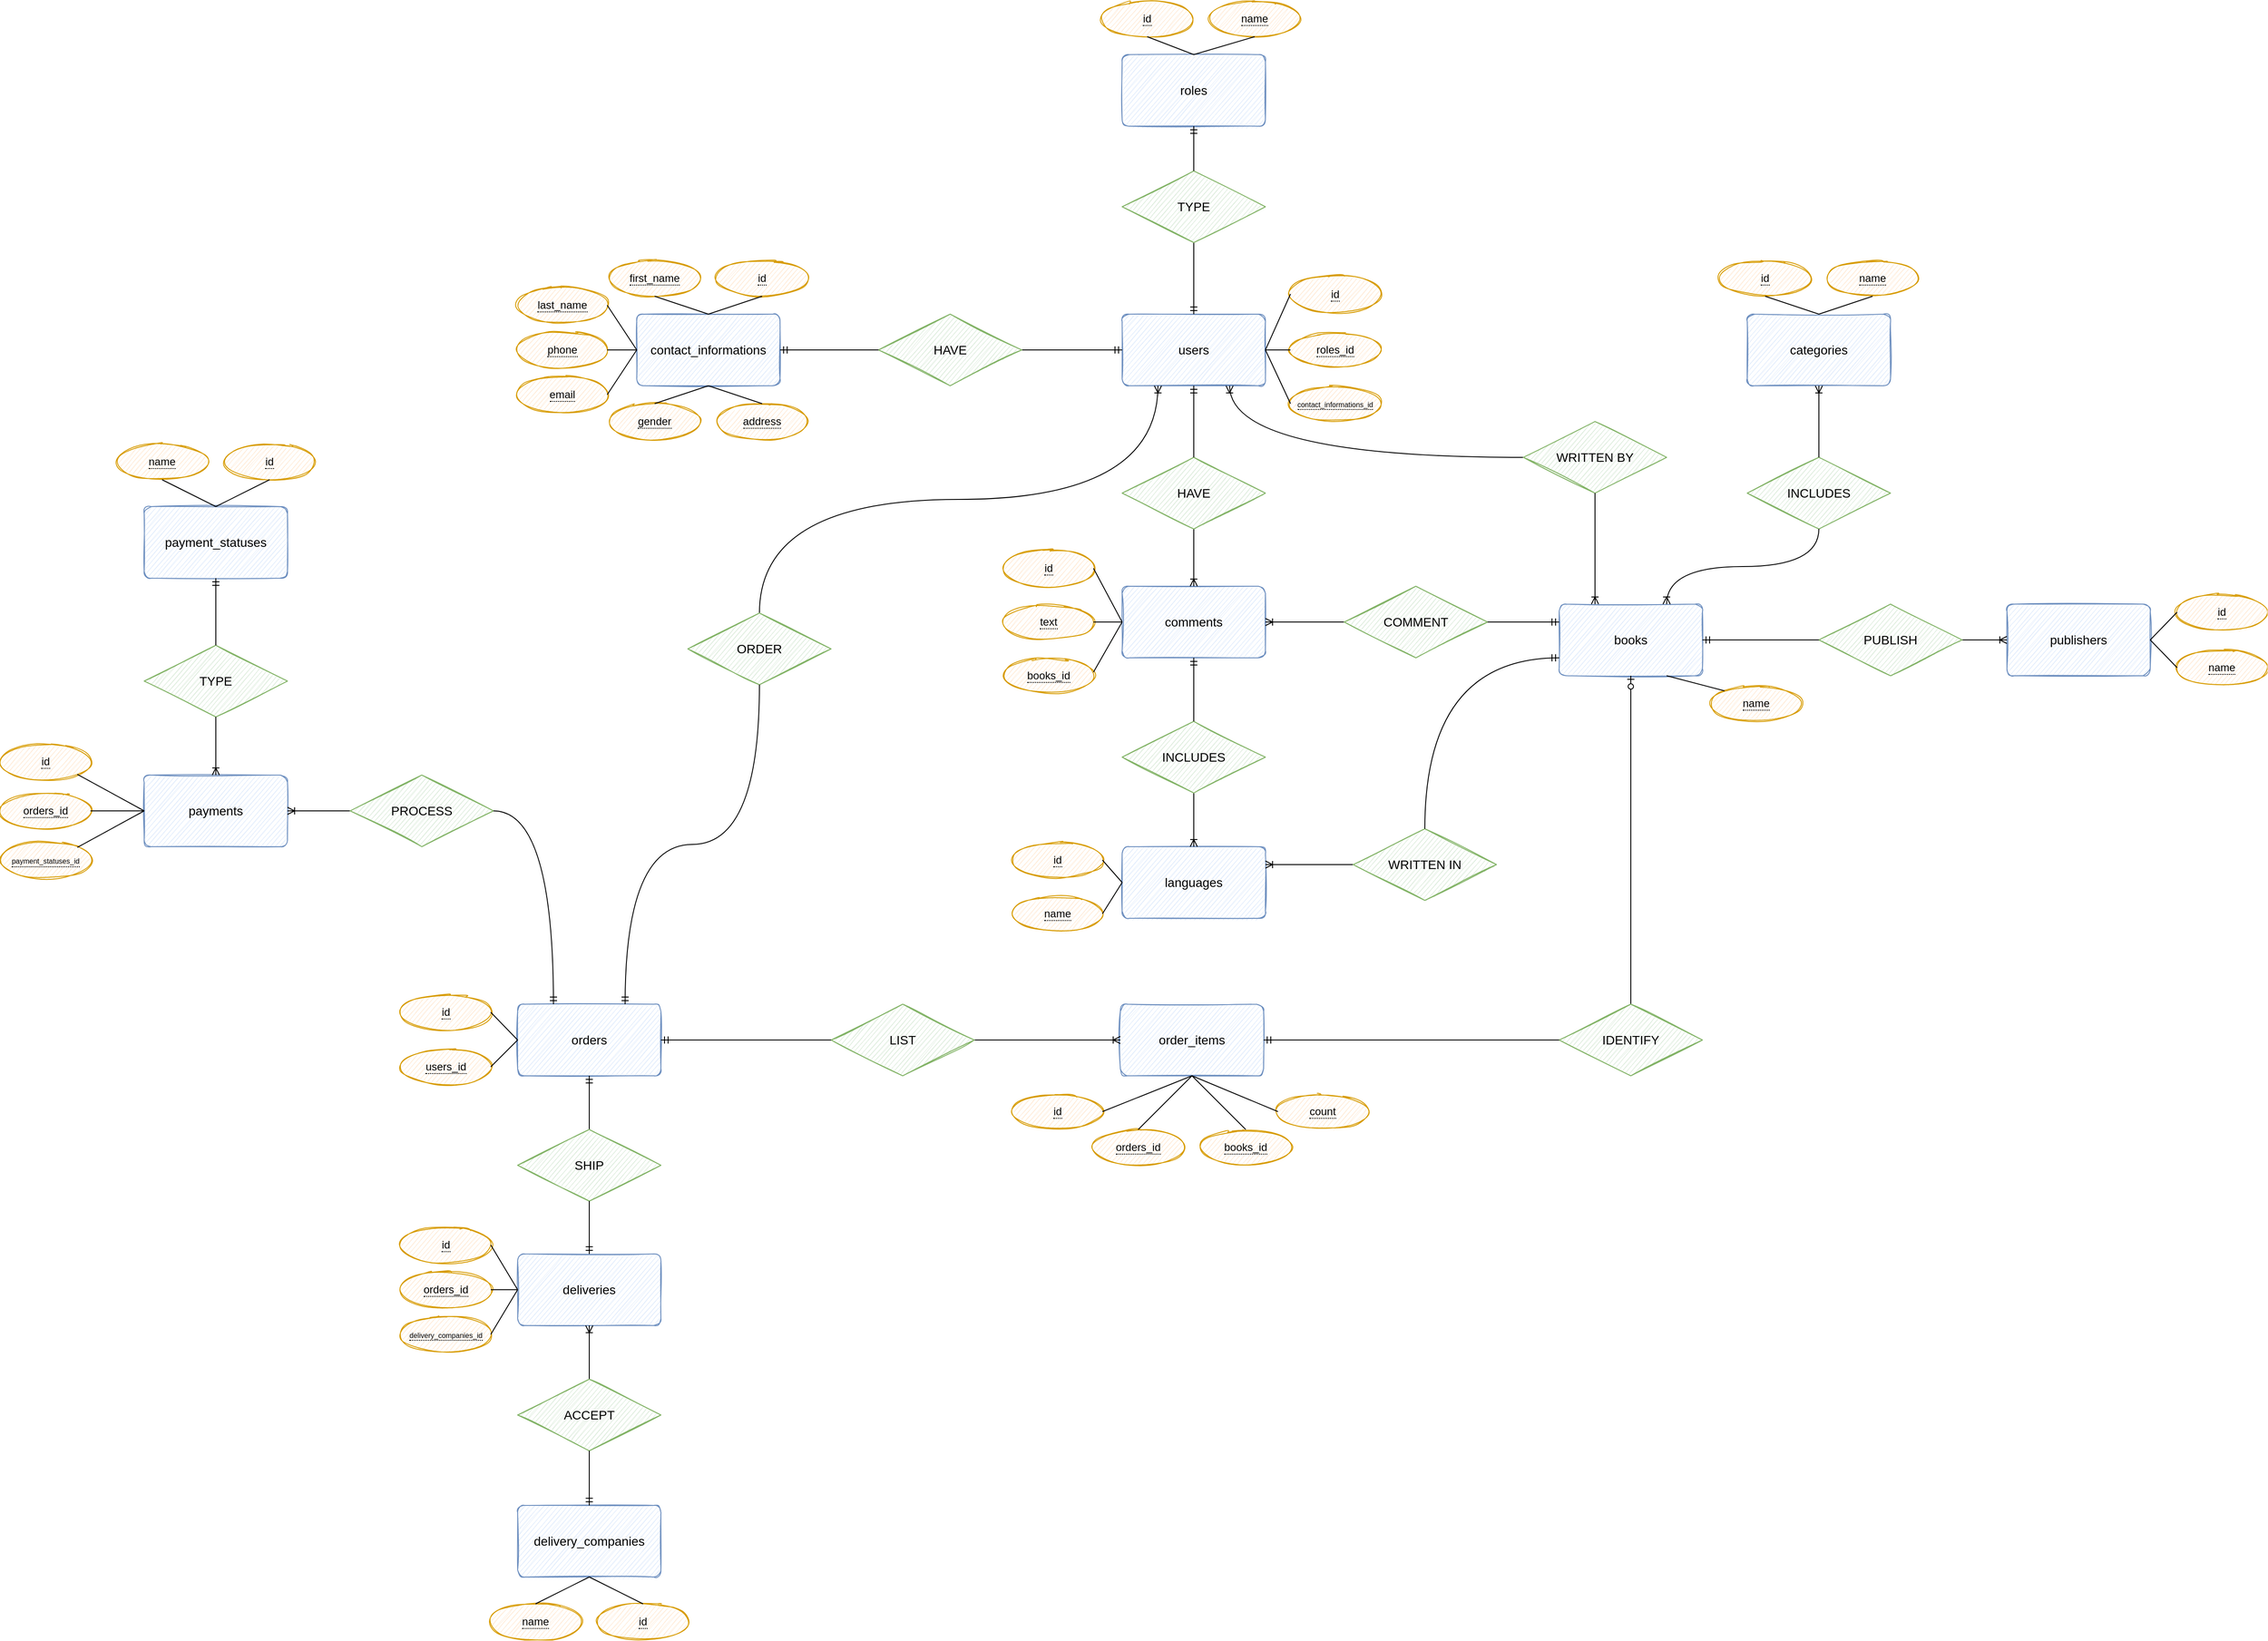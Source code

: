 <mxfile version="17.5.0" type="device"><diagram id="bBqZ3pUlMdL2OpI5hd4L" name="Page-1"><mxGraphModel dx="2635" dy="528" grid="1" gridSize="10" guides="1" tooltips="1" connect="1" arrows="1" fold="1" page="1" pageScale="1" pageWidth="827" pageHeight="1169" math="0" shadow="0"><root><mxCell id="0"/><mxCell id="1" parent="0"/><mxCell id="sUEI2f6HGkdDwbfu18mY-4" value="&lt;font style=&quot;font-size: 14px&quot;&gt;users&lt;/font&gt;" style="rounded=1;arcSize=10;whiteSpace=wrap;html=1;align=center;sketch=1;fillColor=#dae8fc;strokeColor=#6c8ebf;" parent="1" vertex="1"><mxGeometry x="-88" y="400" width="160" height="80" as="geometry"/></mxCell><mxCell id="TfmLOHEWO6T6JClGq0vU-1" value="&lt;font style=&quot;font-size: 14px&quot;&gt;contact_informations&lt;/font&gt;" style="rounded=1;arcSize=10;whiteSpace=wrap;html=1;align=center;sketch=1;fillColor=#dae8fc;strokeColor=#6c8ebf;" parent="1" vertex="1"><mxGeometry x="-630" y="400" width="160" height="80" as="geometry"/></mxCell><mxCell id="TfmLOHEWO6T6JClGq0vU-2" value="" style="edgeStyle=orthogonalEdgeStyle;fontSize=12;html=1;endArrow=ERmandOne;startArrow=none;rounded=0;exitX=1;exitY=0.5;exitDx=0;exitDy=0;entryX=0;entryY=0.5;entryDx=0;entryDy=0;curved=1;" parent="1" source="TfmLOHEWO6T6JClGq0vU-134" target="sUEI2f6HGkdDwbfu18mY-4" edge="1"><mxGeometry width="100" height="100" relative="1" as="geometry"><mxPoint x="120" y="540" as="sourcePoint"/><mxPoint x="220" y="440" as="targetPoint"/></mxGeometry></mxCell><mxCell id="TfmLOHEWO6T6JClGq0vU-3" value="&lt;font style=&quot;font-size: 14px&quot;&gt;roles&lt;/font&gt;" style="rounded=1;arcSize=10;whiteSpace=wrap;html=1;align=center;sketch=1;fillColor=#dae8fc;strokeColor=#6c8ebf;" parent="1" vertex="1"><mxGeometry x="-88" y="110" width="160" height="80" as="geometry"/></mxCell><mxCell id="TfmLOHEWO6T6JClGq0vU-4" value="" style="fontSize=12;html=1;endArrow=ERmandOne;startArrow=none;rounded=0;exitX=0.5;exitY=1;exitDx=0;exitDy=0;entryX=0.5;entryY=0;entryDx=0;entryDy=0;edgeStyle=orthogonalEdgeStyle;curved=1;" parent="1" source="TfmLOHEWO6T6JClGq0vU-136" target="sUEI2f6HGkdDwbfu18mY-4" edge="1"><mxGeometry width="100" height="100" relative="1" as="geometry"><mxPoint x="110" y="570" as="sourcePoint"/><mxPoint x="260" y="630" as="targetPoint"/></mxGeometry></mxCell><mxCell id="TfmLOHEWO6T6JClGq0vU-7" value="&lt;font style=&quot;font-size: 14px&quot;&gt;books&lt;/font&gt;" style="rounded=1;arcSize=10;whiteSpace=wrap;html=1;align=center;sketch=1;fillColor=#dae8fc;strokeColor=#6c8ebf;" parent="1" vertex="1"><mxGeometry x="400" y="724" width="160" height="80" as="geometry"/></mxCell><mxCell id="TfmLOHEWO6T6JClGq0vU-8" value="&lt;font style=&quot;font-size: 14px&quot;&gt;publishers&lt;/font&gt;" style="rounded=1;arcSize=10;whiteSpace=wrap;html=1;align=center;sketch=1;fillColor=#dae8fc;strokeColor=#6c8ebf;" parent="1" vertex="1"><mxGeometry x="900" y="724" width="160" height="80" as="geometry"/></mxCell><mxCell id="TfmLOHEWO6T6JClGq0vU-11" value="&lt;font style=&quot;font-size: 14px&quot;&gt;languages&lt;/font&gt;" style="rounded=1;arcSize=10;whiteSpace=wrap;html=1;align=center;sketch=1;fillColor=#dae8fc;strokeColor=#6c8ebf;" parent="1" vertex="1"><mxGeometry x="-88" y="995" width="160" height="80" as="geometry"/></mxCell><mxCell id="TfmLOHEWO6T6JClGq0vU-13" value="&lt;font style=&quot;font-size: 14px&quot;&gt;comments&lt;/font&gt;" style="rounded=1;arcSize=10;whiteSpace=wrap;html=1;align=center;sketch=1;fillColor=#dae8fc;strokeColor=#6c8ebf;" parent="1" vertex="1"><mxGeometry x="-88" y="704" width="160" height="80" as="geometry"/></mxCell><mxCell id="TfmLOHEWO6T6JClGq0vU-15" value="&lt;font style=&quot;font-size: 14px&quot;&gt;categories&lt;/font&gt;" style="rounded=1;arcSize=10;whiteSpace=wrap;html=1;align=center;sketch=1;fillColor=#dae8fc;strokeColor=#6c8ebf;" parent="1" vertex="1"><mxGeometry x="610" y="400" width="160" height="80" as="geometry"/></mxCell><mxCell id="TfmLOHEWO6T6JClGq0vU-17" value="&lt;font style=&quot;font-size: 14px&quot;&gt;orders&lt;/font&gt;" style="rounded=1;arcSize=10;whiteSpace=wrap;html=1;align=center;sketch=1;fillColor=#dae8fc;strokeColor=#6c8ebf;" parent="1" vertex="1"><mxGeometry x="-763" y="1171" width="160" height="80" as="geometry"/></mxCell><mxCell id="TfmLOHEWO6T6JClGq0vU-18" value="&lt;font style=&quot;font-size: 14px&quot;&gt;payments&lt;/font&gt;" style="rounded=1;arcSize=10;whiteSpace=wrap;html=1;align=center;sketch=1;fillColor=#dae8fc;strokeColor=#6c8ebf;" parent="1" vertex="1"><mxGeometry x="-1180" y="915" width="160" height="80" as="geometry"/></mxCell><mxCell id="TfmLOHEWO6T6JClGq0vU-19" value="&lt;font style=&quot;font-size: 14px&quot;&gt;deliveries&lt;/font&gt;" style="rounded=1;arcSize=10;whiteSpace=wrap;html=1;align=center;sketch=1;fillColor=#dae8fc;strokeColor=#6c8ebf;" parent="1" vertex="1"><mxGeometry x="-763" y="1450" width="160" height="80" as="geometry"/></mxCell><mxCell id="TfmLOHEWO6T6JClGq0vU-20" value="&lt;span style=&quot;font-size: 14px&quot;&gt;delivery_companies&lt;/span&gt;" style="rounded=1;arcSize=10;whiteSpace=wrap;html=1;align=center;sketch=1;fillColor=#dae8fc;strokeColor=#6c8ebf;" parent="1" vertex="1"><mxGeometry x="-763" y="1731" width="160" height="80" as="geometry"/></mxCell><mxCell id="TfmLOHEWO6T6JClGq0vU-21" value="" style="edgeStyle=orthogonalEdgeStyle;fontSize=12;html=1;endArrow=ERoneToMany;startArrow=none;rounded=0;curved=1;exitX=0;exitY=0.5;exitDx=0;exitDy=0;entryX=1;entryY=0.5;entryDx=0;entryDy=0;" parent="1" source="sUEI2f6HGkdDwbfu18mY-6" target="TfmLOHEWO6T6JClGq0vU-18" edge="1"><mxGeometry width="100" height="100" relative="1" as="geometry"><mxPoint x="-990" y="960" as="sourcePoint"/><mxPoint x="-940" y="745" as="targetPoint"/></mxGeometry></mxCell><mxCell id="TfmLOHEWO6T6JClGq0vU-23" value="" style="edgeStyle=orthogonalEdgeStyle;fontSize=12;html=1;endArrow=ERoneToMany;startArrow=none;rounded=0;entryX=1;entryY=0.5;entryDx=0;entryDy=0;curved=1;exitX=0;exitY=0.5;exitDx=0;exitDy=0;" parent="1" source="TfmLOHEWO6T6JClGq0vU-121" target="TfmLOHEWO6T6JClGq0vU-13" edge="1"><mxGeometry width="100" height="100" relative="1" as="geometry"><mxPoint x="510" y="860" as="sourcePoint"/><mxPoint x="650" y="820" as="targetPoint"/></mxGeometry></mxCell><mxCell id="TfmLOHEWO6T6JClGq0vU-24" value="&lt;font style=&quot;font-size: 14px&quot;&gt;order_items&lt;/font&gt;" style="rounded=1;arcSize=10;whiteSpace=wrap;html=1;align=center;sketch=1;fillColor=#dae8fc;strokeColor=#6c8ebf;" parent="1" vertex="1"><mxGeometry x="-90" y="1171" width="160" height="80" as="geometry"/></mxCell><mxCell id="TfmLOHEWO6T6JClGq0vU-25" value="" style="edgeStyle=orthogonalEdgeStyle;fontSize=12;html=1;endArrow=ERoneToMany;startArrow=none;rounded=0;entryX=0;entryY=0.5;entryDx=0;entryDy=0;curved=1;exitX=1;exitY=0.5;exitDx=0;exitDy=0;" parent="1" source="TfmLOHEWO6T6JClGq0vU-113" target="TfmLOHEWO6T6JClGq0vU-24" edge="1"><mxGeometry width="100" height="100" relative="1" as="geometry"><mxPoint x="-300" y="820" as="sourcePoint"/><mxPoint x="-120" y="1160" as="targetPoint"/></mxGeometry></mxCell><mxCell id="TfmLOHEWO6T6JClGq0vU-26" value="&lt;span style=&quot;border-bottom: 1px dotted&quot;&gt;id&lt;/span&gt;" style="ellipse;whiteSpace=wrap;html=1;align=center;sketch=1;fillColor=#ffe6cc;strokeColor=#d79b00;" parent="1" vertex="1"><mxGeometry x="-210" y="1271" width="100" height="40" as="geometry"/></mxCell><mxCell id="TfmLOHEWO6T6JClGq0vU-27" value="&lt;span style=&quot;border-bottom: 1px dotted&quot;&gt;books_id&lt;/span&gt;" style="ellipse;whiteSpace=wrap;html=1;align=center;sketch=1;fillColor=#ffe6cc;strokeColor=#d79b00;" parent="1" vertex="1"><mxGeometry y="1311" width="100" height="40" as="geometry"/></mxCell><mxCell id="TfmLOHEWO6T6JClGq0vU-28" value="&lt;span style=&quot;border-bottom: 1px dotted&quot;&gt;count&lt;/span&gt;" style="ellipse;whiteSpace=wrap;html=1;align=center;sketch=1;fillColor=#ffe6cc;strokeColor=#d79b00;" parent="1" vertex="1"><mxGeometry x="86" y="1271" width="100" height="40" as="geometry"/></mxCell><mxCell id="TfmLOHEWO6T6JClGq0vU-33" value="" style="edgeStyle=orthogonalEdgeStyle;fontSize=12;html=1;endArrow=ERoneToMany;startArrow=none;rounded=0;entryX=0.5;entryY=1;entryDx=0;entryDy=0;curved=1;exitX=0.5;exitY=0;exitDx=0;exitDy=0;" parent="1" source="TfmLOHEWO6T6JClGq0vU-107" target="TfmLOHEWO6T6JClGq0vU-19" edge="1"><mxGeometry width="100" height="100" relative="1" as="geometry"><mxPoint x="-993" y="1290" as="sourcePoint"/><mxPoint x="-993" y="1210" as="targetPoint"/></mxGeometry></mxCell><mxCell id="TfmLOHEWO6T6JClGq0vU-34" value="&lt;span style=&quot;border-bottom: 1px dotted&quot;&gt;id&lt;/span&gt;" style="ellipse;whiteSpace=wrap;html=1;align=center;sketch=1;fillColor=#ffe6cc;strokeColor=#d79b00;" parent="1" vertex="1"><mxGeometry x="-1340" y="880" width="100" height="40" as="geometry"/></mxCell><mxCell id="TfmLOHEWO6T6JClGq0vU-35" value="&lt;span style=&quot;border-bottom: 1px dotted&quot;&gt;orders_id&lt;/span&gt;" style="ellipse;whiteSpace=wrap;html=1;align=center;sketch=1;fillColor=#ffe6cc;strokeColor=#d79b00;" parent="1" vertex="1"><mxGeometry x="-1340" y="935" width="100" height="40" as="geometry"/></mxCell><mxCell id="TfmLOHEWO6T6JClGq0vU-37" value="&lt;font style=&quot;font-size: 14px&quot;&gt;payment_statuses&lt;/font&gt;" style="rounded=1;arcSize=10;whiteSpace=wrap;html=1;align=center;sketch=1;fillColor=#dae8fc;strokeColor=#6c8ebf;" parent="1" vertex="1"><mxGeometry x="-1180" y="615" width="160" height="80" as="geometry"/></mxCell><mxCell id="TfmLOHEWO6T6JClGq0vU-40" value="&lt;span style=&quot;border-bottom: 1px dotted&quot;&gt;&lt;font style=&quot;font-size: 8px&quot;&gt;payment_statuses_id&lt;/font&gt;&lt;/span&gt;" style="ellipse;whiteSpace=wrap;html=1;align=center;sketch=1;fillColor=#ffe6cc;strokeColor=#d79b00;" parent="1" vertex="1"><mxGeometry x="-1340" y="990" width="100" height="40" as="geometry"/></mxCell><mxCell id="TfmLOHEWO6T6JClGq0vU-41" value="" style="endArrow=none;html=1;rounded=0;fontSize=10;curved=1;entryX=1;entryY=0.5;entryDx=0;entryDy=0;exitX=0;exitY=0.5;exitDx=0;exitDy=0;" parent="1" source="TfmLOHEWO6T6JClGq0vU-18" target="TfmLOHEWO6T6JClGq0vU-35" edge="1"><mxGeometry width="50" height="50" relative="1" as="geometry"><mxPoint x="-1200" y="975" as="sourcePoint"/><mxPoint x="-1150" y="925" as="targetPoint"/></mxGeometry></mxCell><mxCell id="TfmLOHEWO6T6JClGq0vU-42" value="" style="endArrow=none;html=1;rounded=0;fontSize=10;curved=1;entryX=1;entryY=1;entryDx=0;entryDy=0;exitX=0;exitY=0.5;exitDx=0;exitDy=0;" parent="1" source="TfmLOHEWO6T6JClGq0vU-18" target="TfmLOHEWO6T6JClGq0vU-34" edge="1"><mxGeometry width="50" height="50" relative="1" as="geometry"><mxPoint x="-1010" y="965" as="sourcePoint"/><mxPoint x="-970" y="965" as="targetPoint"/></mxGeometry></mxCell><mxCell id="TfmLOHEWO6T6JClGq0vU-43" value="" style="endArrow=none;html=1;rounded=0;fontSize=10;curved=1;entryX=1;entryY=0;entryDx=0;entryDy=0;exitX=0;exitY=0.5;exitDx=0;exitDy=0;" parent="1" source="TfmLOHEWO6T6JClGq0vU-18" target="TfmLOHEWO6T6JClGq0vU-40" edge="1"><mxGeometry width="50" height="50" relative="1" as="geometry"><mxPoint x="-1010" y="965" as="sourcePoint"/><mxPoint x="-965.254" y="919.183" as="targetPoint"/></mxGeometry></mxCell><mxCell id="TfmLOHEWO6T6JClGq0vU-44" value="" style="edgeStyle=orthogonalEdgeStyle;fontSize=12;html=1;endArrow=ERoneToMany;startArrow=none;rounded=0;curved=1;entryX=0.75;entryY=1;entryDx=0;entryDy=0;exitX=0;exitY=0.5;exitDx=0;exitDy=0;" parent="1" source="TfmLOHEWO6T6JClGq0vU-123" target="sUEI2f6HGkdDwbfu18mY-4" edge="1"><mxGeometry width="100" height="100" relative="1" as="geometry"><mxPoint x="260" y="720" as="sourcePoint"/><mxPoint x="360" y="620" as="targetPoint"/></mxGeometry></mxCell><mxCell id="TfmLOHEWO6T6JClGq0vU-46" value="&lt;span style=&quot;border-bottom: 1px dotted&quot;&gt;id&lt;/span&gt;" style="ellipse;whiteSpace=wrap;html=1;align=center;sketch=1;fillColor=#ffe6cc;strokeColor=#d79b00;" parent="1" vertex="1"><mxGeometry x="-893" y="1160" width="100" height="40" as="geometry"/></mxCell><mxCell id="TfmLOHEWO6T6JClGq0vU-47" value="&lt;span style=&quot;border-bottom: 1px dotted&quot;&gt;orders_id&lt;/span&gt;" style="ellipse;whiteSpace=wrap;html=1;align=center;sketch=1;fillColor=#ffe6cc;strokeColor=#d79b00;" parent="1" vertex="1"><mxGeometry x="-120" y="1311" width="100" height="40" as="geometry"/></mxCell><mxCell id="TfmLOHEWO6T6JClGq0vU-48" value="" style="edgeStyle=orthogonalEdgeStyle;fontSize=12;html=1;endArrow=ERmandOne;startArrow=none;rounded=0;exitX=0.5;exitY=0;exitDx=0;exitDy=0;entryX=0.5;entryY=1;entryDx=0;entryDy=0;curved=1;" parent="1" source="TfmLOHEWO6T6JClGq0vU-105" target="TfmLOHEWO6T6JClGq0vU-17" edge="1"><mxGeometry width="100" height="100" relative="1" as="geometry"><mxPoint x="-733" y="931" as="sourcePoint"/><mxPoint x="-593" y="931" as="targetPoint"/></mxGeometry></mxCell><mxCell id="TfmLOHEWO6T6JClGq0vU-49" value="&lt;span style=&quot;border-bottom: 1px dotted&quot;&gt;id&lt;/span&gt;" style="ellipse;whiteSpace=wrap;html=1;align=center;sketch=1;fillColor=#ffe6cc;strokeColor=#d79b00;" parent="1" vertex="1"><mxGeometry x="-1090" y="545" width="100" height="40" as="geometry"/></mxCell><mxCell id="TfmLOHEWO6T6JClGq0vU-50" value="&lt;span style=&quot;border-bottom: 1px dotted&quot;&gt;name&lt;/span&gt;" style="ellipse;whiteSpace=wrap;html=1;align=center;sketch=1;fillColor=#ffe6cc;strokeColor=#d79b00;" parent="1" vertex="1"><mxGeometry x="-1210" y="545" width="100" height="40" as="geometry"/></mxCell><mxCell id="TfmLOHEWO6T6JClGq0vU-51" value="&lt;span style=&quot;border-bottom: 1px dotted&quot;&gt;id&lt;/span&gt;" style="ellipse;whiteSpace=wrap;html=1;align=center;sketch=1;fillColor=#ffe6cc;strokeColor=#d79b00;" parent="1" vertex="1"><mxGeometry x="-893" y="1420" width="100" height="40" as="geometry"/></mxCell><mxCell id="TfmLOHEWO6T6JClGq0vU-52" value="&lt;span style=&quot;border-bottom: 1px dotted&quot;&gt;orders_id&lt;/span&gt;" style="ellipse;whiteSpace=wrap;html=1;align=center;sketch=1;fillColor=#ffe6cc;strokeColor=#d79b00;" parent="1" vertex="1"><mxGeometry x="-893" y="1470" width="100" height="40" as="geometry"/></mxCell><mxCell id="TfmLOHEWO6T6JClGq0vU-53" value="&lt;span style=&quot;border-bottom: 1px dotted ; font-size: 8px&quot;&gt;&lt;font style=&quot;font-size: 8px&quot;&gt;&lt;span&gt;delivery_companies&lt;/span&gt;_id&lt;/font&gt;&lt;/span&gt;" style="ellipse;whiteSpace=wrap;html=1;align=center;sketch=1;fillColor=#ffe6cc;strokeColor=#d79b00;" parent="1" vertex="1"><mxGeometry x="-893" y="1520" width="100" height="40" as="geometry"/></mxCell><mxCell id="TfmLOHEWO6T6JClGq0vU-54" value="&lt;span style=&quot;border-bottom: 1px dotted&quot;&gt;id&lt;/span&gt;" style="ellipse;whiteSpace=wrap;html=1;align=center;sketch=1;fillColor=#ffe6cc;strokeColor=#d79b00;" parent="1" vertex="1"><mxGeometry x="-673" y="1841" width="100" height="40" as="geometry"/></mxCell><mxCell id="TfmLOHEWO6T6JClGq0vU-55" value="&lt;span style=&quot;border-bottom: 1px dotted&quot;&gt;name&lt;/span&gt;" style="ellipse;whiteSpace=wrap;html=1;align=center;sketch=1;fillColor=#ffe6cc;strokeColor=#d79b00;" parent="1" vertex="1"><mxGeometry x="-793" y="1841" width="100" height="40" as="geometry"/></mxCell><mxCell id="TfmLOHEWO6T6JClGq0vU-56" value="&lt;span style=&quot;border-bottom: 1px dotted&quot;&gt;id&lt;/span&gt;" style="ellipse;whiteSpace=wrap;html=1;align=center;sketch=1;fillColor=#ffe6cc;strokeColor=#d79b00;" parent="1" vertex="1"><mxGeometry x="-220" y="664" width="100" height="40" as="geometry"/></mxCell><mxCell id="TfmLOHEWO6T6JClGq0vU-57" value="&lt;span style=&quot;border-bottom: 1px dotted&quot;&gt;books_id&lt;/span&gt;" style="ellipse;whiteSpace=wrap;html=1;align=center;sketch=1;fillColor=#ffe6cc;strokeColor=#d79b00;" parent="1" vertex="1"><mxGeometry x="-220" y="784" width="100" height="40" as="geometry"/></mxCell><mxCell id="TfmLOHEWO6T6JClGq0vU-58" value="&lt;span style=&quot;border-bottom: 1px dotted&quot;&gt;text&lt;/span&gt;" style="ellipse;whiteSpace=wrap;html=1;align=center;sketch=1;fillColor=#ffe6cc;strokeColor=#d79b00;" parent="1" vertex="1"><mxGeometry x="-220" y="724" width="100" height="40" as="geometry"/></mxCell><mxCell id="TfmLOHEWO6T6JClGq0vU-59" value="&lt;span style=&quot;border-bottom: 1px dotted&quot;&gt;id&lt;/span&gt;" style="ellipse;whiteSpace=wrap;html=1;align=center;sketch=1;fillColor=#ffe6cc;strokeColor=#d79b00;" parent="1" vertex="1"><mxGeometry x="-210" y="990" width="100" height="40" as="geometry"/></mxCell><mxCell id="TfmLOHEWO6T6JClGq0vU-60" value="&lt;span style=&quot;border-bottom: 1px dotted&quot;&gt;name&lt;/span&gt;" style="ellipse;whiteSpace=wrap;html=1;align=center;sketch=1;fillColor=#ffe6cc;strokeColor=#d79b00;" parent="1" vertex="1"><mxGeometry x="-210" y="1050" width="100" height="40" as="geometry"/></mxCell><mxCell id="TfmLOHEWO6T6JClGq0vU-61" value="&lt;span style=&quot;border-bottom: 1px dotted&quot;&gt;id&lt;/span&gt;" style="ellipse;whiteSpace=wrap;html=1;align=center;sketch=1;fillColor=#ffe6cc;strokeColor=#d79b00;" parent="1" vertex="1"><mxGeometry x="580" y="340" width="100" height="40" as="geometry"/></mxCell><mxCell id="TfmLOHEWO6T6JClGq0vU-62" value="&lt;span style=&quot;border-bottom: 1px dotted&quot;&gt;name&lt;/span&gt;" style="ellipse;whiteSpace=wrap;html=1;align=center;sketch=1;fillColor=#ffe6cc;strokeColor=#d79b00;" parent="1" vertex="1"><mxGeometry x="700" y="340" width="100" height="40" as="geometry"/></mxCell><mxCell id="TfmLOHEWO6T6JClGq0vU-63" value="&lt;span style=&quot;border-bottom: 1px dotted&quot;&gt;id&lt;/span&gt;" style="ellipse;whiteSpace=wrap;html=1;align=center;sketch=1;fillColor=#ffe6cc;strokeColor=#d79b00;" parent="1" vertex="1"><mxGeometry x="-110" y="50" width="100" height="40" as="geometry"/></mxCell><mxCell id="TfmLOHEWO6T6JClGq0vU-64" value="&lt;span style=&quot;border-bottom: 1px dotted&quot;&gt;name&lt;/span&gt;" style="ellipse;whiteSpace=wrap;html=1;align=center;sketch=1;fillColor=#ffe6cc;strokeColor=#d79b00;" parent="1" vertex="1"><mxGeometry x="10" y="50" width="100" height="40" as="geometry"/></mxCell><mxCell id="TfmLOHEWO6T6JClGq0vU-65" value="&lt;span style=&quot;border-bottom: 1px dotted&quot;&gt;id&lt;/span&gt;" style="ellipse;whiteSpace=wrap;html=1;align=center;sketch=1;fillColor=#ffe6cc;strokeColor=#d79b00;" parent="1" vertex="1"><mxGeometry x="-540" y="340" width="100" height="40" as="geometry"/></mxCell><mxCell id="TfmLOHEWO6T6JClGq0vU-66" value="&lt;span style=&quot;border-bottom: 1px dotted&quot;&gt;first_name&lt;/span&gt;" style="ellipse;whiteSpace=wrap;html=1;align=center;sketch=1;fillColor=#ffe6cc;strokeColor=#d79b00;" parent="1" vertex="1"><mxGeometry x="-660" y="340" width="100" height="40" as="geometry"/></mxCell><mxCell id="TfmLOHEWO6T6JClGq0vU-67" value="&lt;span style=&quot;border-bottom: 1px dotted&quot;&gt;last_name&lt;/span&gt;" style="ellipse;whiteSpace=wrap;html=1;align=center;sketch=1;fillColor=#ffe6cc;strokeColor=#d79b00;" parent="1" vertex="1"><mxGeometry x="-763" y="370" width="100" height="40" as="geometry"/></mxCell><mxCell id="TfmLOHEWO6T6JClGq0vU-68" value="&lt;span style=&quot;border-bottom: 1px dotted&quot;&gt;phone&lt;/span&gt;" style="ellipse;whiteSpace=wrap;html=1;align=center;sketch=1;fillColor=#ffe6cc;strokeColor=#d79b00;" parent="1" vertex="1"><mxGeometry x="-763" y="420" width="100" height="40" as="geometry"/></mxCell><mxCell id="TfmLOHEWO6T6JClGq0vU-69" value="&lt;span style=&quot;border-bottom: 1px dotted&quot;&gt;email&lt;/span&gt;" style="ellipse;whiteSpace=wrap;html=1;align=center;sketch=1;fillColor=#ffe6cc;strokeColor=#d79b00;" parent="1" vertex="1"><mxGeometry x="-763" y="470" width="100" height="40" as="geometry"/></mxCell><mxCell id="TfmLOHEWO6T6JClGq0vU-70" value="&lt;span style=&quot;border-bottom: 1px dotted&quot;&gt;address&lt;/span&gt;" style="ellipse;whiteSpace=wrap;html=1;align=center;sketch=1;fillColor=#ffe6cc;strokeColor=#d79b00;" parent="1" vertex="1"><mxGeometry x="-540" y="500" width="100" height="40" as="geometry"/></mxCell><mxCell id="TfmLOHEWO6T6JClGq0vU-71" value="&lt;span style=&quot;border-bottom: 1px dotted&quot;&gt;gender&lt;/span&gt;" style="ellipse;whiteSpace=wrap;html=1;align=center;sketch=1;fillColor=#ffe6cc;strokeColor=#d79b00;" parent="1" vertex="1"><mxGeometry x="-660" y="500" width="100" height="40" as="geometry"/></mxCell><mxCell id="TfmLOHEWO6T6JClGq0vU-72" value="&lt;span style=&quot;border-bottom: 1px dotted&quot;&gt;id&lt;/span&gt;" style="ellipse;whiteSpace=wrap;html=1;align=center;sketch=1;fillColor=#ffe6cc;strokeColor=#d79b00;" parent="1" vertex="1"><mxGeometry x="100" y="357.5" width="100" height="40" as="geometry"/></mxCell><mxCell id="TfmLOHEWO6T6JClGq0vU-73" value="&lt;span style=&quot;border-bottom: 1px dotted&quot;&gt;roles_id&lt;/span&gt;" style="ellipse;whiteSpace=wrap;html=1;align=center;sketch=1;fillColor=#ffe6cc;strokeColor=#d79b00;" parent="1" vertex="1"><mxGeometry x="100" y="420" width="100" height="40" as="geometry"/></mxCell><mxCell id="TfmLOHEWO6T6JClGq0vU-75" value="&lt;span style=&quot;border-bottom: 1px dotted ; font-size: 8px&quot;&gt;&lt;font style=&quot;font-size: 8px&quot;&gt;&lt;span&gt;contact_informations&lt;/span&gt;_id&lt;/font&gt;&lt;/span&gt;" style="ellipse;whiteSpace=wrap;html=1;align=center;sketch=1;fillColor=#ffe6cc;strokeColor=#d79b00;" parent="1" vertex="1"><mxGeometry x="100" y="480" width="100" height="40" as="geometry"/></mxCell><mxCell id="TfmLOHEWO6T6JClGq0vU-76" value="" style="edgeStyle=orthogonalEdgeStyle;fontSize=12;html=1;endArrow=ERoneToMany;startArrow=none;rounded=0;entryX=0.5;entryY=0;entryDx=0;entryDy=0;exitX=0.5;exitY=1;exitDx=0;exitDy=0;curved=1;" parent="1" source="TfmLOHEWO6T6JClGq0vU-140" target="TfmLOHEWO6T6JClGq0vU-13" edge="1"><mxGeometry width="100" height="100" relative="1" as="geometry"><mxPoint x="-48.0" y="659" as="sourcePoint"/><mxPoint x="172" y="849" as="targetPoint"/></mxGeometry></mxCell><mxCell id="TfmLOHEWO6T6JClGq0vU-77" value="" style="edgeStyle=orthogonalEdgeStyle;fontSize=12;html=1;endArrow=ERoneToMany;startArrow=none;rounded=0;entryX=0.5;entryY=0;entryDx=0;entryDy=0;curved=1;exitX=0.5;exitY=1;exitDx=0;exitDy=0;" parent="1" source="TfmLOHEWO6T6JClGq0vU-138" target="TfmLOHEWO6T6JClGq0vU-11" edge="1"><mxGeometry width="100" height="100" relative="1" as="geometry"><mxPoint x="-50" y="675" as="sourcePoint"/><mxPoint x="30" y="675" as="targetPoint"/></mxGeometry></mxCell><mxCell id="TfmLOHEWO6T6JClGq0vU-78" value="&lt;span style=&quot;border-bottom: 1px dotted&quot;&gt;id&lt;/span&gt;" style="ellipse;whiteSpace=wrap;html=1;align=center;sketch=1;fillColor=#ffe6cc;strokeColor=#d79b00;" parent="1" vertex="1"><mxGeometry x="1090" y="713" width="100" height="40" as="geometry"/></mxCell><mxCell id="TfmLOHEWO6T6JClGq0vU-79" value="&lt;span style=&quot;border-bottom: 1px dotted&quot;&gt;name&lt;/span&gt;" style="ellipse;whiteSpace=wrap;html=1;align=center;sketch=1;fillColor=#ffe6cc;strokeColor=#d79b00;" parent="1" vertex="1"><mxGeometry x="1090" y="775" width="100" height="40" as="geometry"/></mxCell><mxCell id="TfmLOHEWO6T6JClGq0vU-80" value="" style="edgeStyle=orthogonalEdgeStyle;fontSize=12;html=1;endArrow=ERoneToMany;startArrow=none;rounded=0;entryX=0.25;entryY=1;entryDx=0;entryDy=0;curved=1;exitX=0.5;exitY=0;exitDx=0;exitDy=0;" parent="1" source="TfmLOHEWO6T6JClGq0vU-115" target="sUEI2f6HGkdDwbfu18mY-4" edge="1"><mxGeometry width="100" height="100" relative="1" as="geometry"><mxPoint x="570" y="800" as="sourcePoint"/><mxPoint x="530" y="960" as="targetPoint"/></mxGeometry></mxCell><mxCell id="TfmLOHEWO6T6JClGq0vU-81" value="&lt;span style=&quot;border-bottom: 1px dotted&quot;&gt;users_id&lt;/span&gt;" style="ellipse;whiteSpace=wrap;html=1;align=center;sketch=1;fillColor=#ffe6cc;strokeColor=#d79b00;" parent="1" vertex="1"><mxGeometry x="-893" y="1221" width="100" height="40" as="geometry"/></mxCell><mxCell id="TfmLOHEWO6T6JClGq0vU-86" value="" style="edgeStyle=orthogonalEdgeStyle;fontSize=12;html=1;endArrow=ERoneToMany;startArrow=none;rounded=0;entryX=0;entryY=0.5;entryDx=0;entryDy=0;exitX=1;exitY=0.5;exitDx=0;exitDy=0;curved=1;" parent="1" source="TfmLOHEWO6T6JClGq0vU-129" target="TfmLOHEWO6T6JClGq0vU-8" edge="1"><mxGeometry width="100" height="100" relative="1" as="geometry"><mxPoint x="1230" y="670" as="sourcePoint"/><mxPoint x="900" y="850" as="targetPoint"/></mxGeometry></mxCell><mxCell id="TfmLOHEWO6T6JClGq0vU-87" value="" style="edgeStyle=orthogonalEdgeStyle;fontSize=12;html=1;endArrow=ERoneToMany;startArrow=none;rounded=0;entryX=1;entryY=0.25;entryDx=0;entryDy=0;curved=1;exitX=0;exitY=0.5;exitDx=0;exitDy=0;" parent="1" source="TfmLOHEWO6T6JClGq0vU-119" target="TfmLOHEWO6T6JClGq0vU-11" edge="1"><mxGeometry width="100" height="100" relative="1" as="geometry"><mxPoint x="600.0" y="820" as="sourcePoint"/><mxPoint x="530" y="1020" as="targetPoint"/></mxGeometry></mxCell><mxCell id="TfmLOHEWO6T6JClGq0vU-88" value="" style="edgeStyle=orthogonalEdgeStyle;fontSize=12;html=1;endArrow=ERzeroToOne;startArrow=none;rounded=0;curved=1;exitX=0.5;exitY=0;exitDx=0;exitDy=0;entryX=0.5;entryY=1;entryDx=0;entryDy=0;" parent="1" source="TfmLOHEWO6T6JClGq0vU-117" target="TfmLOHEWO6T6JClGq0vU-7" edge="1"><mxGeometry width="100" height="100" relative="1" as="geometry"><mxPoint x="-60" y="920" as="sourcePoint"/><mxPoint x="590" y="860" as="targetPoint"/></mxGeometry></mxCell><mxCell id="TfmLOHEWO6T6JClGq0vU-95" value="" style="endArrow=none;html=1;rounded=0;fontSize=8;curved=1;entryX=0.5;entryY=1;entryDx=0;entryDy=0;exitX=0.5;exitY=0;exitDx=0;exitDy=0;" parent="1" source="TfmLOHEWO6T6JClGq0vU-37" target="TfmLOHEWO6T6JClGq0vU-50" edge="1"><mxGeometry width="50" height="50" relative="1" as="geometry"><mxPoint x="-1220" y="700" as="sourcePoint"/><mxPoint x="-1170" y="650" as="targetPoint"/></mxGeometry></mxCell><mxCell id="TfmLOHEWO6T6JClGq0vU-96" value="" style="endArrow=none;html=1;rounded=0;fontSize=8;curved=1;entryX=0.5;entryY=1;entryDx=0;entryDy=0;exitX=0.5;exitY=0;exitDx=0;exitDy=0;" parent="1" source="TfmLOHEWO6T6JClGq0vU-37" target="TfmLOHEWO6T6JClGq0vU-49" edge="1"><mxGeometry width="50" height="50" relative="1" as="geometry"><mxPoint x="-1100" y="640" as="sourcePoint"/><mxPoint x="-1160" y="570" as="targetPoint"/></mxGeometry></mxCell><mxCell id="TfmLOHEWO6T6JClGq0vU-97" value="" style="endArrow=none;html=1;rounded=0;fontSize=8;curved=1;entryX=0;entryY=0.5;entryDx=0;entryDy=0;exitX=1;exitY=0.5;exitDx=0;exitDy=0;" parent="1" source="TfmLOHEWO6T6JClGq0vU-46" target="TfmLOHEWO6T6JClGq0vU-17" edge="1"><mxGeometry width="50" height="50" relative="1" as="geometry"><mxPoint x="-823" y="1251" as="sourcePoint"/><mxPoint x="-773" y="1201" as="targetPoint"/></mxGeometry></mxCell><mxCell id="TfmLOHEWO6T6JClGq0vU-98" value="" style="endArrow=none;html=1;rounded=0;fontSize=8;curved=1;entryX=0;entryY=0.5;entryDx=0;entryDy=0;exitX=1;exitY=0.5;exitDx=0;exitDy=0;" parent="1" source="TfmLOHEWO6T6JClGq0vU-81" target="TfmLOHEWO6T6JClGq0vU-17" edge="1"><mxGeometry width="50" height="50" relative="1" as="geometry"><mxPoint x="-783.0" y="1190" as="sourcePoint"/><mxPoint x="-753" y="1221" as="targetPoint"/></mxGeometry></mxCell><mxCell id="TfmLOHEWO6T6JClGq0vU-99" value="" style="endArrow=none;html=1;rounded=0;fontSize=8;curved=1;entryX=0;entryY=0.5;entryDx=0;entryDy=0;exitX=1;exitY=0.5;exitDx=0;exitDy=0;" parent="1" source="TfmLOHEWO6T6JClGq0vU-51" target="TfmLOHEWO6T6JClGq0vU-19" edge="1"><mxGeometry width="50" height="50" relative="1" as="geometry"><mxPoint x="-783.0" y="1380" as="sourcePoint"/><mxPoint x="-753" y="1350" as="targetPoint"/></mxGeometry></mxCell><mxCell id="TfmLOHEWO6T6JClGq0vU-100" value="" style="endArrow=none;html=1;rounded=0;fontSize=8;curved=1;entryX=0;entryY=0.5;entryDx=0;entryDy=0;exitX=1;exitY=0.5;exitDx=0;exitDy=0;" parent="1" source="TfmLOHEWO6T6JClGq0vU-52" target="TfmLOHEWO6T6JClGq0vU-19" edge="1"><mxGeometry width="50" height="50" relative="1" as="geometry"><mxPoint x="-783.0" y="1460" as="sourcePoint"/><mxPoint x="-753" y="1510" as="targetPoint"/></mxGeometry></mxCell><mxCell id="TfmLOHEWO6T6JClGq0vU-101" value="" style="endArrow=none;html=1;rounded=0;fontSize=8;curved=1;entryX=0;entryY=0.5;entryDx=0;entryDy=0;exitX=1;exitY=0.5;exitDx=0;exitDy=0;" parent="1" source="TfmLOHEWO6T6JClGq0vU-53" target="TfmLOHEWO6T6JClGq0vU-19" edge="1"><mxGeometry width="50" height="50" relative="1" as="geometry"><mxPoint x="-783.0" y="1510" as="sourcePoint"/><mxPoint x="-753" y="1510" as="targetPoint"/></mxGeometry></mxCell><mxCell id="TfmLOHEWO6T6JClGq0vU-102" value="" style="endArrow=none;html=1;rounded=0;fontSize=8;curved=1;entryX=0.5;entryY=1;entryDx=0;entryDy=0;exitX=0.5;exitY=0;exitDx=0;exitDy=0;" parent="1" source="TfmLOHEWO6T6JClGq0vU-55" target="TfmLOHEWO6T6JClGq0vU-20" edge="1"><mxGeometry width="50" height="50" relative="1" as="geometry"><mxPoint x="-783" y="1671" as="sourcePoint"/><mxPoint x="-753" y="1621" as="targetPoint"/></mxGeometry></mxCell><mxCell id="TfmLOHEWO6T6JClGq0vU-103" value="" style="endArrow=none;html=1;rounded=0;fontSize=8;curved=1;entryX=0.5;entryY=0;entryDx=0;entryDy=0;exitX=0.5;exitY=1;exitDx=0;exitDy=0;" parent="1" source="TfmLOHEWO6T6JClGq0vU-20" target="TfmLOHEWO6T6JClGq0vU-54" edge="1"><mxGeometry width="50" height="50" relative="1" as="geometry"><mxPoint x="-733" y="1851" as="sourcePoint"/><mxPoint x="-626" y="1841" as="targetPoint"/></mxGeometry></mxCell><mxCell id="sUEI2f6HGkdDwbfu18mY-6" value="&lt;font style=&quot;font-size: 14px&quot;&gt;PROCESS&lt;/font&gt;" style="shape=rhombus;perimeter=rhombusPerimeter;whiteSpace=wrap;html=1;align=center;sketch=1;fillColor=#d5e8d4;strokeColor=#82b366;" parent="1" vertex="1"><mxGeometry x="-950" y="915" width="160" height="80" as="geometry"/></mxCell><mxCell id="TfmLOHEWO6T6JClGq0vU-104" value="" style="edgeStyle=orthogonalEdgeStyle;fontSize=12;html=1;endArrow=none;startArrow=ERmandOne;rounded=0;curved=1;exitX=0.25;exitY=0;exitDx=0;exitDy=0;entryX=1;entryY=0.5;entryDx=0;entryDy=0;" parent="1" source="TfmLOHEWO6T6JClGq0vU-17" target="sUEI2f6HGkdDwbfu18mY-6" edge="1"><mxGeometry width="100" height="100" relative="1" as="geometry"><mxPoint x="-720" y="1080" as="sourcePoint"/><mxPoint x="-860.0" y="885" as="targetPoint"/></mxGeometry></mxCell><mxCell id="TfmLOHEWO6T6JClGq0vU-105" value="&lt;font style=&quot;font-size: 14px&quot;&gt;SHIP&lt;/font&gt;" style="shape=rhombus;perimeter=rhombusPerimeter;whiteSpace=wrap;html=1;align=center;sketch=1;fillColor=#d5e8d4;strokeColor=#82b366;" parent="1" vertex="1"><mxGeometry x="-763" y="1311" width="160" height="80" as="geometry"/></mxCell><mxCell id="TfmLOHEWO6T6JClGq0vU-106" value="" style="edgeStyle=orthogonalEdgeStyle;fontSize=12;html=1;endArrow=none;startArrow=ERmandOne;rounded=0;exitX=0.5;exitY=0;exitDx=0;exitDy=0;entryX=0.5;entryY=1;entryDx=0;entryDy=0;curved=1;" parent="1" source="TfmLOHEWO6T6JClGq0vU-19" target="TfmLOHEWO6T6JClGq0vU-105" edge="1"><mxGeometry width="100" height="100" relative="1" as="geometry"><mxPoint x="-683" y="1460" as="sourcePoint"/><mxPoint x="-683" y="1251" as="targetPoint"/></mxGeometry></mxCell><mxCell id="TfmLOHEWO6T6JClGq0vU-107" value="&lt;font style=&quot;font-size: 14px&quot;&gt;ACCEPT&lt;/font&gt;" style="shape=rhombus;perimeter=rhombusPerimeter;whiteSpace=wrap;html=1;align=center;sketch=1;fillColor=#d5e8d4;strokeColor=#82b366;" parent="1" vertex="1"><mxGeometry x="-763" y="1590" width="160" height="80" as="geometry"/></mxCell><mxCell id="TfmLOHEWO6T6JClGq0vU-108" value="" style="edgeStyle=orthogonalEdgeStyle;fontSize=12;html=1;endArrow=none;startArrow=ERmandOne;rounded=0;entryX=0.5;entryY=1;entryDx=0;entryDy=0;curved=1;exitX=0.5;exitY=0;exitDx=0;exitDy=0;" parent="1" source="TfmLOHEWO6T6JClGq0vU-20" target="TfmLOHEWO6T6JClGq0vU-107" edge="1"><mxGeometry width="100" height="100" relative="1" as="geometry"><mxPoint x="-683" y="1731" as="sourcePoint"/><mxPoint x="-683" y="1540" as="targetPoint"/></mxGeometry></mxCell><mxCell id="TfmLOHEWO6T6JClGq0vU-109" value="&lt;span style=&quot;font-size: 14px&quot;&gt;TYPE&lt;/span&gt;" style="shape=rhombus;perimeter=rhombusPerimeter;whiteSpace=wrap;html=1;align=center;sketch=1;fillColor=#d5e8d4;strokeColor=#82b366;" parent="1" vertex="1"><mxGeometry x="-1180" y="770" width="160" height="80" as="geometry"/></mxCell><mxCell id="TfmLOHEWO6T6JClGq0vU-111" value="" style="edgeStyle=orthogonalEdgeStyle;fontSize=12;html=1;endArrow=ERoneToMany;startArrow=none;rounded=0;curved=1;exitX=0.5;exitY=1;exitDx=0;exitDy=0;entryX=0.5;entryY=0;entryDx=0;entryDy=0;" parent="1" source="TfmLOHEWO6T6JClGq0vU-109" target="TfmLOHEWO6T6JClGq0vU-18" edge="1"><mxGeometry width="100" height="100" relative="1" as="geometry"><mxPoint x="-940" y="965" as="sourcePoint"/><mxPoint x="-1010" y="965" as="targetPoint"/></mxGeometry></mxCell><mxCell id="TfmLOHEWO6T6JClGq0vU-112" value="" style="edgeStyle=orthogonalEdgeStyle;fontSize=12;html=1;endArrow=none;startArrow=ERmandOne;rounded=0;curved=1;exitX=0.5;exitY=1;exitDx=0;exitDy=0;entryX=0.5;entryY=0;entryDx=0;entryDy=0;" parent="1" source="TfmLOHEWO6T6JClGq0vU-37" target="TfmLOHEWO6T6JClGq0vU-109" edge="1"><mxGeometry width="100" height="100" relative="1" as="geometry"><mxPoint x="-710" y="1090" as="sourcePoint"/><mxPoint x="-780" y="965" as="targetPoint"/></mxGeometry></mxCell><mxCell id="TfmLOHEWO6T6JClGq0vU-113" value="&lt;font style=&quot;font-size: 14px&quot;&gt;LIST&lt;/font&gt;" style="shape=rhombus;perimeter=rhombusPerimeter;whiteSpace=wrap;html=1;align=center;sketch=1;fillColor=#d5e8d4;strokeColor=#82b366;" parent="1" vertex="1"><mxGeometry x="-413" y="1171" width="160" height="80" as="geometry"/></mxCell><mxCell id="TfmLOHEWO6T6JClGq0vU-114" value="" style="edgeStyle=orthogonalEdgeStyle;fontSize=12;html=1;endArrow=none;startArrow=ERmandOne;rounded=0;entryX=0;entryY=0.5;entryDx=0;entryDy=0;curved=1;exitX=1;exitY=0.5;exitDx=0;exitDy=0;" parent="1" source="TfmLOHEWO6T6JClGq0vU-17" target="TfmLOHEWO6T6JClGq0vU-113" edge="1"><mxGeometry width="100" height="100" relative="1" as="geometry"><mxPoint x="-340" y="800" as="sourcePoint"/><mxPoint x="20" y="1000" as="targetPoint"/></mxGeometry></mxCell><mxCell id="TfmLOHEWO6T6JClGq0vU-115" value="&lt;font style=&quot;font-size: 14px&quot;&gt;ORDER&lt;/font&gt;" style="shape=rhombus;perimeter=rhombusPerimeter;whiteSpace=wrap;html=1;align=center;sketch=1;fillColor=#d5e8d4;strokeColor=#82b366;" parent="1" vertex="1"><mxGeometry x="-573" y="734" width="160" height="80" as="geometry"/></mxCell><mxCell id="TfmLOHEWO6T6JClGq0vU-116" value="" style="edgeStyle=orthogonalEdgeStyle;fontSize=12;html=1;endArrow=none;startArrow=ERmandOne;rounded=0;entryX=0.5;entryY=1;entryDx=0;entryDy=0;curved=1;exitX=0.75;exitY=0;exitDx=0;exitDy=0;" parent="1" source="TfmLOHEWO6T6JClGq0vU-17" target="TfmLOHEWO6T6JClGq0vU-115" edge="1"><mxGeometry width="100" height="100" relative="1" as="geometry"><mxPoint x="-380" y="760" as="sourcePoint"/><mxPoint x="150" y="510.0" as="targetPoint"/></mxGeometry></mxCell><mxCell id="TfmLOHEWO6T6JClGq0vU-117" value="&lt;span style=&quot;font-size: 14px&quot;&gt;IDENTIFY&lt;/span&gt;" style="shape=rhombus;perimeter=rhombusPerimeter;whiteSpace=wrap;html=1;align=center;sketch=1;fillColor=#d5e8d4;strokeColor=#82b366;" parent="1" vertex="1"><mxGeometry x="400" y="1171" width="160" height="80" as="geometry"/></mxCell><mxCell id="TfmLOHEWO6T6JClGq0vU-118" value="" style="edgeStyle=orthogonalEdgeStyle;fontSize=12;html=1;endArrow=none;startArrow=ERmandOne;rounded=0;curved=1;exitX=1;exitY=0.5;exitDx=0;exitDy=0;entryX=0;entryY=0.5;entryDx=0;entryDy=0;" parent="1" source="TfmLOHEWO6T6JClGq0vU-24" target="TfmLOHEWO6T6JClGq0vU-117" edge="1"><mxGeometry width="100" height="100" relative="1" as="geometry"><mxPoint x="180" y="1231" as="sourcePoint"/><mxPoint x="520" y="1006" as="targetPoint"/></mxGeometry></mxCell><mxCell id="TfmLOHEWO6T6JClGq0vU-119" value="&lt;font style=&quot;font-size: 14px&quot;&gt;WRITTEN IN&lt;/font&gt;" style="shape=rhombus;perimeter=rhombusPerimeter;whiteSpace=wrap;html=1;align=center;sketch=1;fillColor=#d5e8d4;strokeColor=#82b366;" parent="1" vertex="1"><mxGeometry x="170" y="975" width="160" height="80" as="geometry"/></mxCell><mxCell id="TfmLOHEWO6T6JClGq0vU-120" value="" style="edgeStyle=orthogonalEdgeStyle;fontSize=12;html=1;endArrow=none;startArrow=ERmandOne;rounded=0;entryX=0.5;entryY=0;entryDx=0;entryDy=0;curved=1;exitX=0;exitY=0.75;exitDx=0;exitDy=0;" parent="1" source="TfmLOHEWO6T6JClGq0vU-7" target="TfmLOHEWO6T6JClGq0vU-119" edge="1"><mxGeometry width="100" height="100" relative="1" as="geometry"><mxPoint x="440" y="775" as="sourcePoint"/><mxPoint x="270" y="860" as="targetPoint"/></mxGeometry></mxCell><mxCell id="TfmLOHEWO6T6JClGq0vU-121" value="&lt;font style=&quot;font-size: 14px&quot;&gt;COMMENT&lt;/font&gt;" style="shape=rhombus;perimeter=rhombusPerimeter;whiteSpace=wrap;html=1;align=center;sketch=1;fillColor=#d5e8d4;strokeColor=#82b366;" parent="1" vertex="1"><mxGeometry x="160" y="704" width="160" height="80" as="geometry"/></mxCell><mxCell id="TfmLOHEWO6T6JClGq0vU-122" value="" style="edgeStyle=orthogonalEdgeStyle;fontSize=12;html=1;endArrow=none;startArrow=ERmandOne;rounded=0;entryX=1;entryY=0.5;entryDx=0;entryDy=0;curved=1;exitX=0;exitY=0.25;exitDx=0;exitDy=0;" parent="1" source="TfmLOHEWO6T6JClGq0vU-7" target="TfmLOHEWO6T6JClGq0vU-121" edge="1"><mxGeometry width="100" height="100" relative="1" as="geometry"><mxPoint x="440" y="735" as="sourcePoint"/><mxPoint x="270" y="735" as="targetPoint"/></mxGeometry></mxCell><mxCell id="TfmLOHEWO6T6JClGq0vU-123" value="&lt;font style=&quot;font-size: 14px&quot;&gt;WRITTEN BY&lt;/font&gt;" style="shape=rhombus;perimeter=rhombusPerimeter;whiteSpace=wrap;html=1;align=center;sketch=1;fillColor=#d5e8d4;strokeColor=#82b366;" parent="1" vertex="1"><mxGeometry x="360" y="520" width="160" height="80" as="geometry"/></mxCell><mxCell id="TfmLOHEWO6T6JClGq0vU-124" value="" style="edgeStyle=orthogonalEdgeStyle;fontSize=12;html=1;endArrow=none;startArrow=ERoneToMany;rounded=0;curved=1;entryX=0.5;entryY=1;entryDx=0;entryDy=0;exitX=0.25;exitY=0;exitDx=0;exitDy=0;" parent="1" source="TfmLOHEWO6T6JClGq0vU-7" target="TfmLOHEWO6T6JClGq0vU-123" edge="1"><mxGeometry width="100" height="100" relative="1" as="geometry"><mxPoint x="480" y="715" as="sourcePoint"/><mxPoint x="230" y="510" as="targetPoint"/></mxGeometry></mxCell><mxCell id="TfmLOHEWO6T6JClGq0vU-129" value="&lt;font style=&quot;font-size: 14px&quot;&gt;PUBLISH&lt;/font&gt;" style="shape=rhombus;perimeter=rhombusPerimeter;whiteSpace=wrap;html=1;align=center;sketch=1;fillColor=#d5e8d4;strokeColor=#82b366;" parent="1" vertex="1"><mxGeometry x="690" y="724" width="160" height="80" as="geometry"/></mxCell><mxCell id="TfmLOHEWO6T6JClGq0vU-130" value="" style="edgeStyle=orthogonalEdgeStyle;fontSize=12;html=1;endArrow=none;startArrow=ERmandOne;rounded=0;entryX=0;entryY=0.5;entryDx=0;entryDy=0;exitX=1;exitY=0.5;exitDx=0;exitDy=0;curved=1;" parent="1" source="TfmLOHEWO6T6JClGq0vU-7" target="TfmLOHEWO6T6JClGq0vU-129" edge="1"><mxGeometry width="100" height="100" relative="1" as="geometry"><mxPoint x="600" y="755" as="sourcePoint"/><mxPoint x="900" y="764.0" as="targetPoint"/></mxGeometry></mxCell><mxCell id="TfmLOHEWO6T6JClGq0vU-131" value="&lt;font style=&quot;font-size: 14px&quot;&gt;INCLUDES&lt;/font&gt;" style="shape=rhombus;perimeter=rhombusPerimeter;whiteSpace=wrap;html=1;align=center;sketch=1;fillColor=#d5e8d4;strokeColor=#82b366;" parent="1" vertex="1"><mxGeometry x="610" y="560" width="160" height="80" as="geometry"/></mxCell><mxCell id="TfmLOHEWO6T6JClGq0vU-132" value="" style="edgeStyle=orthogonalEdgeStyle;fontSize=12;html=1;endArrow=ERoneToMany;startArrow=none;rounded=0;entryX=0.5;entryY=1;entryDx=0;entryDy=0;exitX=0.5;exitY=0;exitDx=0;exitDy=0;curved=1;" parent="1" source="TfmLOHEWO6T6JClGq0vU-131" target="TfmLOHEWO6T6JClGq0vU-15" edge="1"><mxGeometry width="100" height="100" relative="1" as="geometry"><mxPoint x="837.0" y="774.0" as="sourcePoint"/><mxPoint x="910" y="774.0" as="targetPoint"/></mxGeometry></mxCell><mxCell id="TfmLOHEWO6T6JClGq0vU-133" value="" style="edgeStyle=orthogonalEdgeStyle;fontSize=12;html=1;endArrow=ERoneToMany;startArrow=none;rounded=0;entryX=0.75;entryY=0;entryDx=0;entryDy=0;exitX=0.5;exitY=1;exitDx=0;exitDy=0;curved=1;" parent="1" source="TfmLOHEWO6T6JClGq0vU-131" target="TfmLOHEWO6T6JClGq0vU-7" edge="1"><mxGeometry width="100" height="100" relative="1" as="geometry"><mxPoint x="730" y="575.0" as="sourcePoint"/><mxPoint x="850" y="505" as="targetPoint"/></mxGeometry></mxCell><mxCell id="TfmLOHEWO6T6JClGq0vU-134" value="&lt;font style=&quot;font-size: 14px&quot;&gt;HAVE&lt;/font&gt;" style="shape=rhombus;perimeter=rhombusPerimeter;whiteSpace=wrap;html=1;align=center;sketch=1;fillColor=#d5e8d4;strokeColor=#82b366;" parent="1" vertex="1"><mxGeometry x="-360" y="400" width="160" height="80" as="geometry"/></mxCell><mxCell id="TfmLOHEWO6T6JClGq0vU-135" value="" style="edgeStyle=orthogonalEdgeStyle;fontSize=12;html=1;endArrow=none;startArrow=ERmandOne;rounded=0;exitX=1;exitY=0.5;exitDx=0;exitDy=0;entryX=0;entryY=0.5;entryDx=0;entryDy=0;curved=1;" parent="1" source="TfmLOHEWO6T6JClGq0vU-1" target="TfmLOHEWO6T6JClGq0vU-134" edge="1"><mxGeometry width="100" height="100" relative="1" as="geometry"><mxPoint x="-380.0" y="467.5" as="sourcePoint"/><mxPoint x="-32" y="437.5" as="targetPoint"/></mxGeometry></mxCell><mxCell id="TfmLOHEWO6T6JClGq0vU-136" value="&lt;span style=&quot;font-size: 14px&quot;&gt;TYPE&lt;/span&gt;" style="shape=rhombus;perimeter=rhombusPerimeter;whiteSpace=wrap;html=1;align=center;sketch=1;fillColor=#d5e8d4;strokeColor=#82b366;" parent="1" vertex="1"><mxGeometry x="-88" y="240" width="160" height="80" as="geometry"/></mxCell><mxCell id="TfmLOHEWO6T6JClGq0vU-137" value="" style="fontSize=12;html=1;endArrow=none;startArrow=ERmandOne;rounded=0;exitX=0.5;exitY=1;exitDx=0;exitDy=0;entryX=0.5;entryY=0;entryDx=0;entryDy=0;edgeStyle=orthogonalEdgeStyle;curved=1;" parent="1" source="TfmLOHEWO6T6JClGq0vU-3" target="TfmLOHEWO6T6JClGq0vU-136" edge="1"><mxGeometry width="100" height="100" relative="1" as="geometry"><mxPoint x="-8" y="190" as="sourcePoint"/><mxPoint x="-8" y="397.5" as="targetPoint"/></mxGeometry></mxCell><mxCell id="TfmLOHEWO6T6JClGq0vU-138" value="&lt;font style=&quot;font-size: 14px&quot;&gt;INCLUDES&lt;/font&gt;" style="shape=rhombus;perimeter=rhombusPerimeter;whiteSpace=wrap;html=1;align=center;sketch=1;fillColor=#d5e8d4;strokeColor=#82b366;" parent="1" vertex="1"><mxGeometry x="-88" y="855" width="160" height="80" as="geometry"/></mxCell><mxCell id="TfmLOHEWO6T6JClGq0vU-139" value="" style="edgeStyle=orthogonalEdgeStyle;fontSize=12;html=1;endArrow=none;startArrow=ERmandOne;rounded=0;entryX=0.5;entryY=0;entryDx=0;entryDy=0;curved=1;exitX=0.5;exitY=1;exitDx=0;exitDy=0;" parent="1" source="TfmLOHEWO6T6JClGq0vU-13" target="TfmLOHEWO6T6JClGq0vU-138" edge="1"><mxGeometry width="100" height="100" relative="1" as="geometry"><mxPoint x="190" y="755" as="sourcePoint"/><mxPoint x="190" y="960" as="targetPoint"/></mxGeometry></mxCell><mxCell id="TfmLOHEWO6T6JClGq0vU-140" value="&lt;font style=&quot;font-size: 14px&quot;&gt;HAVE&lt;/font&gt;" style="shape=rhombus;perimeter=rhombusPerimeter;whiteSpace=wrap;html=1;align=center;sketch=1;fillColor=#d5e8d4;strokeColor=#82b366;" parent="1" vertex="1"><mxGeometry x="-88" y="560" width="160" height="80" as="geometry"/></mxCell><mxCell id="TfmLOHEWO6T6JClGq0vU-141" value="" style="edgeStyle=orthogonalEdgeStyle;fontSize=12;html=1;endArrow=none;startArrow=ERmandOne;rounded=0;entryX=0.5;entryY=0;entryDx=0;entryDy=0;exitX=0.5;exitY=1;exitDx=0;exitDy=0;curved=1;" parent="1" source="sUEI2f6HGkdDwbfu18mY-4" target="TfmLOHEWO6T6JClGq0vU-140" edge="1"><mxGeometry width="100" height="100" relative="1" as="geometry"><mxPoint x="48" y="477.5" as="sourcePoint"/><mxPoint x="190" y="675" as="targetPoint"/></mxGeometry></mxCell><mxCell id="TfmLOHEWO6T6JClGq0vU-142" value="" style="endArrow=none;html=1;rounded=0;fontSize=8;curved=1;entryX=0.5;entryY=1;entryDx=0;entryDy=0;exitX=1;exitY=0.5;exitDx=0;exitDy=0;" parent="1" source="TfmLOHEWO6T6JClGq0vU-26" target="TfmLOHEWO6T6JClGq0vU-24" edge="1"><mxGeometry width="50" height="50" relative="1" as="geometry"><mxPoint x="-70" y="1310" as="sourcePoint"/><mxPoint x="-20" y="1260" as="targetPoint"/></mxGeometry></mxCell><mxCell id="TfmLOHEWO6T6JClGq0vU-143" value="" style="endArrow=none;html=1;rounded=0;fontSize=8;curved=1;entryX=0.5;entryY=1;entryDx=0;entryDy=0;exitX=0.5;exitY=0;exitDx=0;exitDy=0;" parent="1" source="TfmLOHEWO6T6JClGq0vU-47" target="TfmLOHEWO6T6JClGq0vU-24" edge="1"><mxGeometry width="50" height="50" relative="1" as="geometry"><mxPoint x="-100" y="1301" as="sourcePoint"/><mxPoint y="1261" as="targetPoint"/></mxGeometry></mxCell><mxCell id="TfmLOHEWO6T6JClGq0vU-144" value="" style="endArrow=none;html=1;rounded=0;fontSize=8;curved=1;entryX=0.5;entryY=0;entryDx=0;entryDy=0;exitX=0.5;exitY=1;exitDx=0;exitDy=0;" parent="1" source="TfmLOHEWO6T6JClGq0vU-24" target="TfmLOHEWO6T6JClGq0vU-27" edge="1"><mxGeometry width="50" height="50" relative="1" as="geometry"><mxPoint x="-60" y="1321" as="sourcePoint"/><mxPoint y="1261" as="targetPoint"/></mxGeometry></mxCell><mxCell id="TfmLOHEWO6T6JClGq0vU-145" value="" style="endArrow=none;html=1;rounded=0;fontSize=8;curved=1;entryX=0;entryY=0.5;entryDx=0;entryDy=0;exitX=0.5;exitY=1;exitDx=0;exitDy=0;" parent="1" source="TfmLOHEWO6T6JClGq0vU-24" target="TfmLOHEWO6T6JClGq0vU-28" edge="1"><mxGeometry width="50" height="50" relative="1" as="geometry"><mxPoint y="1261" as="sourcePoint"/><mxPoint x="60" y="1321" as="targetPoint"/></mxGeometry></mxCell><mxCell id="TfmLOHEWO6T6JClGq0vU-146" value="" style="endArrow=none;html=1;rounded=0;fontSize=8;curved=1;entryX=0;entryY=0.5;entryDx=0;entryDy=0;exitX=1;exitY=0.5;exitDx=0;exitDy=0;" parent="1" source="TfmLOHEWO6T6JClGq0vU-59" target="TfmLOHEWO6T6JClGq0vU-11" edge="1"><mxGeometry width="50" height="50" relative="1" as="geometry"><mxPoint x="-100" y="1301" as="sourcePoint"/><mxPoint y="1261" as="targetPoint"/></mxGeometry></mxCell><mxCell id="TfmLOHEWO6T6JClGq0vU-147" value="" style="endArrow=none;html=1;rounded=0;fontSize=8;curved=1;entryX=1;entryY=0.5;entryDx=0;entryDy=0;exitX=0;exitY=0.5;exitDx=0;exitDy=0;" parent="1" source="TfmLOHEWO6T6JClGq0vU-11" target="TfmLOHEWO6T6JClGq0vU-60" edge="1"><mxGeometry width="50" height="50" relative="1" as="geometry"><mxPoint x="-100" y="1020" as="sourcePoint"/><mxPoint x="-78" y="1045" as="targetPoint"/></mxGeometry></mxCell><mxCell id="TfmLOHEWO6T6JClGq0vU-148" value="" style="endArrow=none;html=1;rounded=0;fontSize=8;curved=1;entryX=0;entryY=0.5;entryDx=0;entryDy=0;exitX=1;exitY=0.5;exitDx=0;exitDy=0;" parent="1" source="TfmLOHEWO6T6JClGq0vU-58" target="TfmLOHEWO6T6JClGq0vU-13" edge="1"><mxGeometry width="50" height="50" relative="1" as="geometry"><mxPoint x="-180" y="760" as="sourcePoint"/><mxPoint x="-130" y="710" as="targetPoint"/></mxGeometry></mxCell><mxCell id="TfmLOHEWO6T6JClGq0vU-149" value="" style="endArrow=none;html=1;rounded=0;fontSize=8;curved=1;entryX=0;entryY=0.5;entryDx=0;entryDy=0;exitX=1;exitY=0.4;exitDx=0;exitDy=0;exitPerimeter=0;" parent="1" source="TfmLOHEWO6T6JClGq0vU-57" target="TfmLOHEWO6T6JClGq0vU-13" edge="1"><mxGeometry width="50" height="50" relative="1" as="geometry"><mxPoint x="-100" y="754" as="sourcePoint"/><mxPoint x="-78" y="754" as="targetPoint"/></mxGeometry></mxCell><mxCell id="TfmLOHEWO6T6JClGq0vU-150" value="" style="endArrow=none;html=1;rounded=0;fontSize=8;curved=1;entryX=0;entryY=0.5;entryDx=0;entryDy=0;exitX=1;exitY=0.5;exitDx=0;exitDy=0;" parent="1" source="TfmLOHEWO6T6JClGq0vU-56" target="TfmLOHEWO6T6JClGq0vU-13" edge="1"><mxGeometry width="50" height="50" relative="1" as="geometry"><mxPoint x="-100" y="810" as="sourcePoint"/><mxPoint x="-78" y="754" as="targetPoint"/></mxGeometry></mxCell><mxCell id="TfmLOHEWO6T6JClGq0vU-151" value="" style="endArrow=none;html=1;rounded=0;fontSize=8;curved=1;entryX=0.5;entryY=1;entryDx=0;entryDy=0;exitX=0.5;exitY=0;exitDx=0;exitDy=0;" parent="1" source="TfmLOHEWO6T6JClGq0vU-3" target="TfmLOHEWO6T6JClGq0vU-64" edge="1"><mxGeometry width="50" height="50" relative="1" as="geometry"><mxPoint x="-50" y="90" as="sourcePoint"/><mxPoint y="40" as="targetPoint"/></mxGeometry></mxCell><mxCell id="TfmLOHEWO6T6JClGq0vU-152" value="" style="endArrow=none;html=1;rounded=0;fontSize=8;curved=1;entryX=0.5;entryY=0;entryDx=0;entryDy=0;exitX=0.5;exitY=1;exitDx=0;exitDy=0;" parent="1" source="TfmLOHEWO6T6JClGq0vU-63" target="TfmLOHEWO6T6JClGq0vU-3" edge="1"><mxGeometry width="50" height="50" relative="1" as="geometry"><mxPoint x="2" y="120" as="sourcePoint"/><mxPoint x="70" y="100" as="targetPoint"/></mxGeometry></mxCell><mxCell id="TfmLOHEWO6T6JClGq0vU-153" value="" style="endArrow=none;html=1;rounded=0;fontSize=8;curved=1;entryX=0;entryY=0.5;entryDx=0;entryDy=0;exitX=1;exitY=0.5;exitDx=0;exitDy=0;" parent="1" source="sUEI2f6HGkdDwbfu18mY-4" target="TfmLOHEWO6T6JClGq0vU-72" edge="1"><mxGeometry width="50" height="50" relative="1" as="geometry"><mxPoint x="-10" y="480" as="sourcePoint"/><mxPoint x="40" y="430" as="targetPoint"/></mxGeometry></mxCell><mxCell id="TfmLOHEWO6T6JClGq0vU-154" value="" style="endArrow=none;html=1;rounded=0;fontSize=8;curved=1;entryX=0;entryY=0.5;entryDx=0;entryDy=0;exitX=1;exitY=0.5;exitDx=0;exitDy=0;" parent="1" source="sUEI2f6HGkdDwbfu18mY-4" target="TfmLOHEWO6T6JClGq0vU-75" edge="1"><mxGeometry width="50" height="50" relative="1" as="geometry"><mxPoint x="82" y="450" as="sourcePoint"/><mxPoint x="110" y="387.5" as="targetPoint"/></mxGeometry></mxCell><mxCell id="TfmLOHEWO6T6JClGq0vU-155" value="" style="endArrow=none;html=1;rounded=0;fontSize=8;curved=1;entryX=0;entryY=0.5;entryDx=0;entryDy=0;exitX=1;exitY=0.5;exitDx=0;exitDy=0;" parent="1" source="sUEI2f6HGkdDwbfu18mY-4" target="TfmLOHEWO6T6JClGq0vU-73" edge="1"><mxGeometry width="50" height="50" relative="1" as="geometry"><mxPoint x="82" y="450" as="sourcePoint"/><mxPoint x="110" y="510" as="targetPoint"/></mxGeometry></mxCell><mxCell id="TfmLOHEWO6T6JClGq0vU-156" value="" style="endArrow=none;html=1;rounded=0;fontSize=8;curved=1;entryX=0;entryY=0.5;entryDx=0;entryDy=0;exitX=1;exitY=0.5;exitDx=0;exitDy=0;" parent="1" source="TfmLOHEWO6T6JClGq0vU-8" target="TfmLOHEWO6T6JClGq0vU-78" edge="1"><mxGeometry width="50" height="50" relative="1" as="geometry"><mxPoint x="1020" y="800" as="sourcePoint"/><mxPoint x="1070" y="750" as="targetPoint"/></mxGeometry></mxCell><mxCell id="TfmLOHEWO6T6JClGq0vU-157" value="" style="endArrow=none;html=1;rounded=0;fontSize=8;curved=1;entryX=0;entryY=0.5;entryDx=0;entryDy=0;exitX=1;exitY=0.5;exitDx=0;exitDy=0;" parent="1" source="TfmLOHEWO6T6JClGq0vU-8" target="TfmLOHEWO6T6JClGq0vU-79" edge="1"><mxGeometry width="50" height="50" relative="1" as="geometry"><mxPoint x="1070.0" y="774" as="sourcePoint"/><mxPoint x="1100.0" y="743" as="targetPoint"/></mxGeometry></mxCell><mxCell id="TfmLOHEWO6T6JClGq0vU-158" value="" style="endArrow=none;html=1;rounded=0;fontSize=8;curved=1;entryX=0.5;entryY=0;entryDx=0;entryDy=0;exitX=0.5;exitY=1;exitDx=0;exitDy=0;" parent="1" source="TfmLOHEWO6T6JClGq0vU-61" target="TfmLOHEWO6T6JClGq0vU-15" edge="1"><mxGeometry width="50" height="50" relative="1" as="geometry"><mxPoint x="580" y="380" as="sourcePoint"/><mxPoint x="630" y="330" as="targetPoint"/></mxGeometry></mxCell><mxCell id="TfmLOHEWO6T6JClGq0vU-159" value="" style="endArrow=none;html=1;rounded=0;fontSize=8;curved=1;entryX=0.5;entryY=1;entryDx=0;entryDy=0;exitX=0.5;exitY=0;exitDx=0;exitDy=0;" parent="1" source="TfmLOHEWO6T6JClGq0vU-15" target="TfmLOHEWO6T6JClGq0vU-62" edge="1"><mxGeometry width="50" height="50" relative="1" as="geometry"><mxPoint x="640" y="390" as="sourcePoint"/><mxPoint x="700" y="410" as="targetPoint"/></mxGeometry></mxCell><mxCell id="TfmLOHEWO6T6JClGq0vU-160" value="" style="endArrow=none;html=1;rounded=0;fontSize=8;curved=1;entryX=0.5;entryY=1;entryDx=0;entryDy=0;exitX=0.5;exitY=0;exitDx=0;exitDy=0;" parent="1" source="TfmLOHEWO6T6JClGq0vU-1" target="TfmLOHEWO6T6JClGq0vU-65" edge="1"><mxGeometry width="50" height="50" relative="1" as="geometry"><mxPoint x="-600" y="480" as="sourcePoint"/><mxPoint x="-550" y="430" as="targetPoint"/></mxGeometry></mxCell><mxCell id="TfmLOHEWO6T6JClGq0vU-161" value="" style="endArrow=none;html=1;rounded=0;fontSize=8;curved=1;entryX=0.5;entryY=0;entryDx=0;entryDy=0;exitX=0.5;exitY=1;exitDx=0;exitDy=0;" parent="1" source="TfmLOHEWO6T6JClGq0vU-66" target="TfmLOHEWO6T6JClGq0vU-1" edge="1"><mxGeometry width="50" height="50" relative="1" as="geometry"><mxPoint x="-540" y="410" as="sourcePoint"/><mxPoint x="-480" y="390" as="targetPoint"/></mxGeometry></mxCell><mxCell id="TfmLOHEWO6T6JClGq0vU-162" value="" style="endArrow=none;html=1;rounded=0;fontSize=8;curved=1;entryX=0.5;entryY=1;entryDx=0;entryDy=0;exitX=0.5;exitY=0;exitDx=0;exitDy=0;" parent="1" source="TfmLOHEWO6T6JClGq0vU-70" target="TfmLOHEWO6T6JClGq0vU-1" edge="1"><mxGeometry width="50" height="50" relative="1" as="geometry"><mxPoint x="-600" y="390" as="sourcePoint"/><mxPoint x="-540" y="410" as="targetPoint"/></mxGeometry></mxCell><mxCell id="TfmLOHEWO6T6JClGq0vU-163" value="" style="endArrow=none;html=1;rounded=0;fontSize=8;curved=1;entryX=0.5;entryY=0;entryDx=0;entryDy=0;exitX=0.5;exitY=1;exitDx=0;exitDy=0;" parent="1" source="TfmLOHEWO6T6JClGq0vU-1" target="TfmLOHEWO6T6JClGq0vU-71" edge="1"><mxGeometry width="50" height="50" relative="1" as="geometry"><mxPoint x="-480" y="510" as="sourcePoint"/><mxPoint x="-540" y="490" as="targetPoint"/></mxGeometry></mxCell><mxCell id="TfmLOHEWO6T6JClGq0vU-164" value="" style="endArrow=none;html=1;rounded=0;fontSize=8;curved=1;exitX=0;exitY=0.5;exitDx=0;exitDy=0;entryX=1;entryY=0.5;entryDx=0;entryDy=0;" parent="1" source="TfmLOHEWO6T6JClGq0vU-1" target="TfmLOHEWO6T6JClGq0vU-69" edge="1"><mxGeometry width="50" height="50" relative="1" as="geometry"><mxPoint x="-540" y="490" as="sourcePoint"/><mxPoint x="-650" y="490" as="targetPoint"/></mxGeometry></mxCell><mxCell id="TfmLOHEWO6T6JClGq0vU-165" value="" style="endArrow=none;html=1;rounded=0;fontSize=8;curved=1;exitX=0;exitY=0.5;exitDx=0;exitDy=0;entryX=1;entryY=0.5;entryDx=0;entryDy=0;" parent="1" source="TfmLOHEWO6T6JClGq0vU-1" target="TfmLOHEWO6T6JClGq0vU-68" edge="1"><mxGeometry width="50" height="50" relative="1" as="geometry"><mxPoint x="-620" y="450" as="sourcePoint"/><mxPoint x="-653" y="500" as="targetPoint"/></mxGeometry></mxCell><mxCell id="TfmLOHEWO6T6JClGq0vU-166" value="" style="endArrow=none;html=1;rounded=0;fontSize=8;curved=1;entryX=1;entryY=0.5;entryDx=0;entryDy=0;exitX=0;exitY=0.5;exitDx=0;exitDy=0;" parent="1" source="TfmLOHEWO6T6JClGq0vU-1" target="TfmLOHEWO6T6JClGq0vU-67" edge="1"><mxGeometry width="50" height="50" relative="1" as="geometry"><mxPoint x="-650" y="420" as="sourcePoint"/><mxPoint x="-653" y="450" as="targetPoint"/></mxGeometry></mxCell><mxCell id="qpijXDxhW1exLafTT9-N-1" value="&lt;span style=&quot;border-bottom: 1px dotted&quot;&gt;name&lt;/span&gt;" style="ellipse;whiteSpace=wrap;html=1;align=center;sketch=1;fillColor=#ffe6cc;strokeColor=#d79b00;" vertex="1" parent="1"><mxGeometry x="570" y="815" width="100" height="40" as="geometry"/></mxCell><mxCell id="qpijXDxhW1exLafTT9-N-2" value="" style="endArrow=none;html=1;rounded=0;entryX=0.75;entryY=1;entryDx=0;entryDy=0;exitX=0;exitY=0;exitDx=0;exitDy=0;" edge="1" parent="1" source="qpijXDxhW1exLafTT9-N-1" target="TfmLOHEWO6T6JClGq0vU-7"><mxGeometry width="50" height="50" relative="1" as="geometry"><mxPoint x="310" y="850" as="sourcePoint"/><mxPoint x="360" y="800" as="targetPoint"/></mxGeometry></mxCell></root></mxGraphModel></diagram></mxfile>